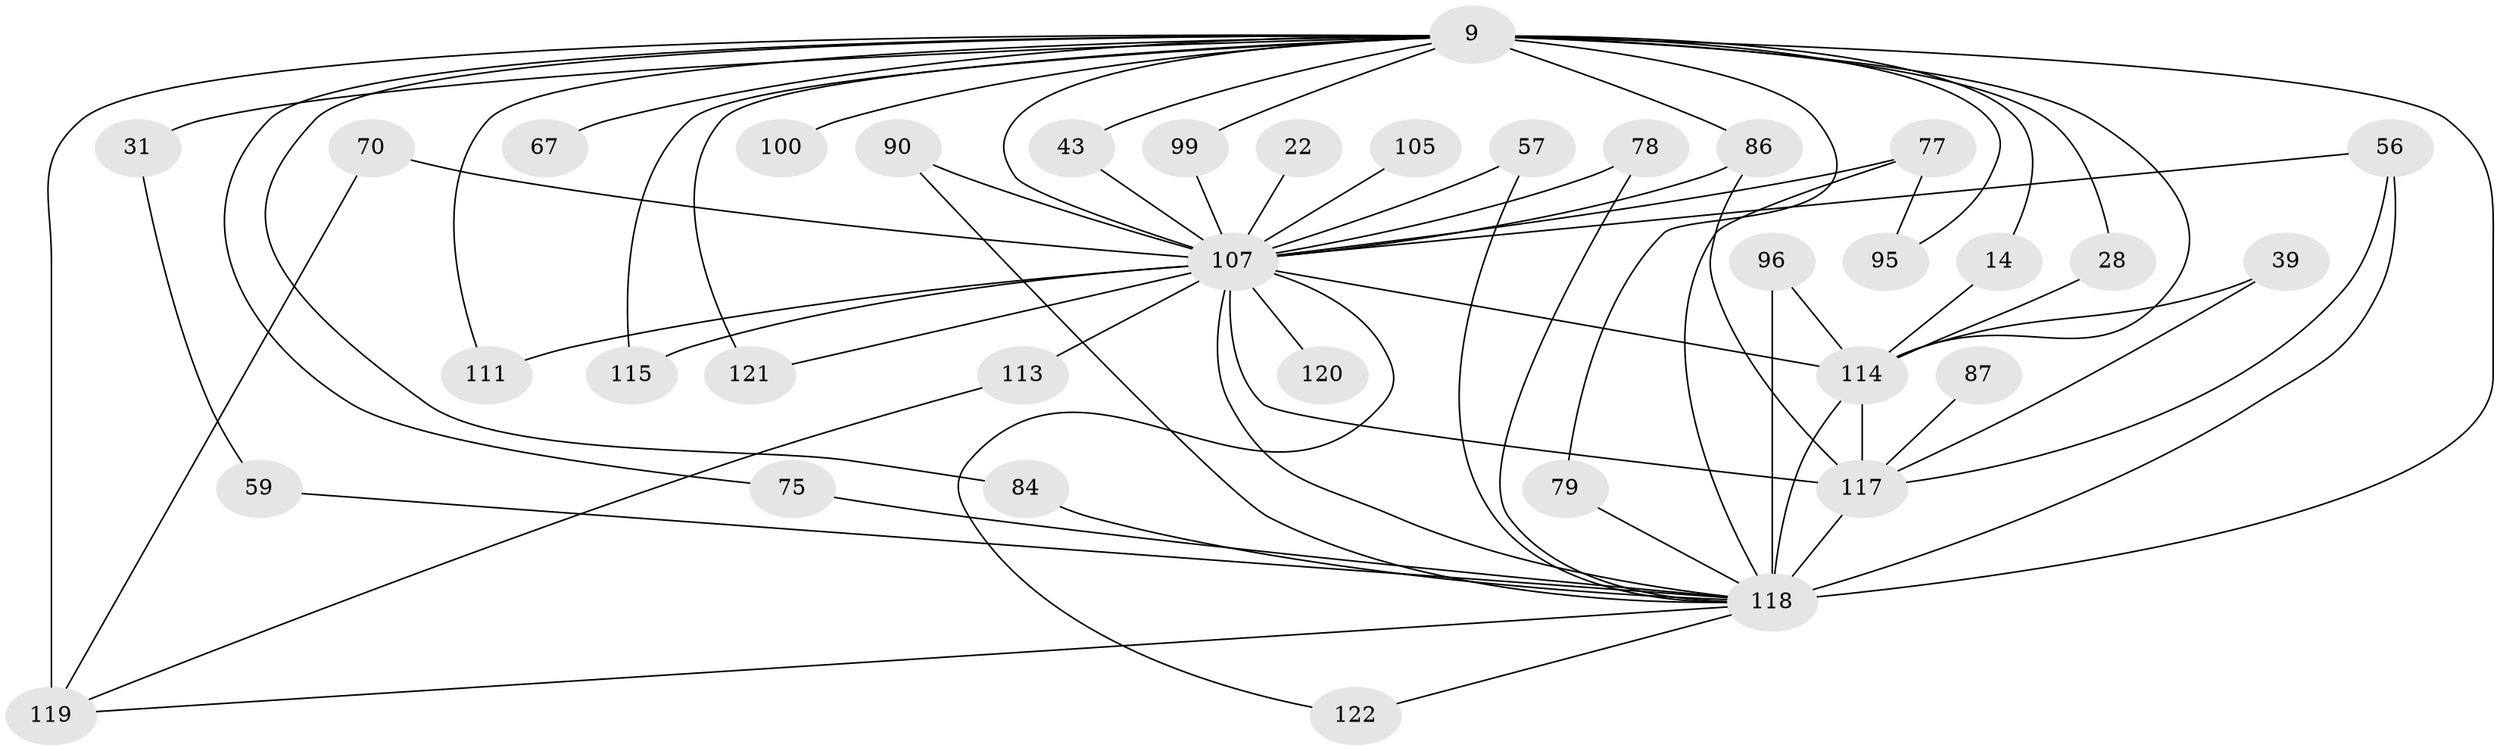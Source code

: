 // original degree distribution, {28: 0.00819672131147541, 18: 0.01639344262295082, 14: 0.00819672131147541, 23: 0.00819672131147541, 16: 0.00819672131147541, 29: 0.00819672131147541, 31: 0.00819672131147541, 33: 0.00819672131147541, 13: 0.00819672131147541, 3: 0.18032786885245902, 4: 0.12295081967213115, 2: 0.5245901639344263, 5: 0.04918032786885246, 6: 0.03278688524590164, 7: 0.00819672131147541}
// Generated by graph-tools (version 1.1) at 2025/46/03/04/25 21:46:57]
// undirected, 36 vertices, 66 edges
graph export_dot {
graph [start="1"]
  node [color=gray90,style=filled];
  9 [super="+4"];
  14;
  22;
  28;
  31 [super="+19"];
  39;
  43;
  56 [super="+20"];
  57;
  59;
  67;
  70;
  75;
  77 [super="+25+73+69"];
  78;
  79;
  84;
  86 [super="+33"];
  87;
  90;
  95;
  96;
  99;
  100;
  105;
  107 [super="+68+11+8+7"];
  111;
  113 [super="+64"];
  114 [super="+60+98+10+104"];
  115 [super="+41"];
  117 [super="+116+93+112"];
  118 [super="+80+109"];
  119 [super="+103+102"];
  120 [super="+74"];
  121 [super="+46"];
  122;
  9 -- 31 [weight=3];
  9 -- 67 [weight=2];
  9 -- 75;
  9 -- 84;
  9 -- 95;
  9 -- 100 [weight=2];
  9 -- 111;
  9 -- 119 [weight=5];
  9 -- 14;
  9 -- 79;
  9 -- 28;
  9 -- 99;
  9 -- 43;
  9 -- 121 [weight=2];
  9 -- 114 [weight=11];
  9 -- 107 [weight=10];
  9 -- 86;
  9 -- 115 [weight=2];
  9 -- 118 [weight=15];
  14 -- 114;
  22 -- 107 [weight=2];
  28 -- 114;
  31 -- 59;
  39 -- 114;
  39 -- 117;
  43 -- 107;
  56 -- 107;
  56 -- 117;
  56 -- 118 [weight=2];
  57 -- 107;
  57 -- 118;
  59 -- 118;
  70 -- 119;
  70 -- 107;
  75 -- 118;
  77 -- 107 [weight=7];
  77 -- 95;
  77 -- 118;
  78 -- 107;
  78 -- 118;
  79 -- 118;
  84 -- 118;
  86 -- 107;
  86 -- 117 [weight=2];
  87 -- 117 [weight=2];
  90 -- 107;
  90 -- 118;
  96 -- 114;
  96 -- 118;
  99 -- 107;
  105 -- 107 [weight=2];
  107 -- 114 [weight=12];
  107 -- 117 [weight=24];
  107 -- 113 [weight=2];
  107 -- 115;
  107 -- 120 [weight=2];
  107 -- 121;
  107 -- 111;
  107 -- 122;
  107 -- 118 [weight=13];
  113 -- 119;
  114 -- 117;
  114 -- 118 [weight=7];
  117 -- 118 [weight=3];
  118 -- 122;
  118 -- 119;
}
